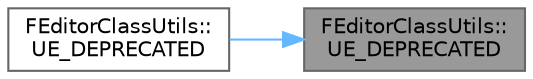 digraph "FEditorClassUtils::UE_DEPRECATED"
{
 // INTERACTIVE_SVG=YES
 // LATEX_PDF_SIZE
  bgcolor="transparent";
  edge [fontname=Helvetica,fontsize=10,labelfontname=Helvetica,labelfontsize=10];
  node [fontname=Helvetica,fontsize=10,shape=box,height=0.2,width=0.4];
  rankdir="RL";
  Node1 [id="Node000001",label="FEditorClassUtils::\lUE_DEPRECATED",height=0.2,width=0.4,color="gray40", fillcolor="grey60", style="filled", fontcolor="black",tooltip="Gets the class path from the asset tag (i.e."];
  Node1 -> Node2 [id="edge1_Node000001_Node000002",dir="back",color="steelblue1",style="solid",tooltip=" "];
  Node2 [id="Node000002",label="FEditorClassUtils::\lUE_DEPRECATED",height=0.2,width=0.4,color="grey40", fillcolor="white", style="filled",URL="$d7/dc8/namespaceFEditorClassUtils.html#a3fba82ce9ab895e2e757b570ef4bd87a",tooltip="Gets the object path of the class associated with the specified asset (i.e."];
}

